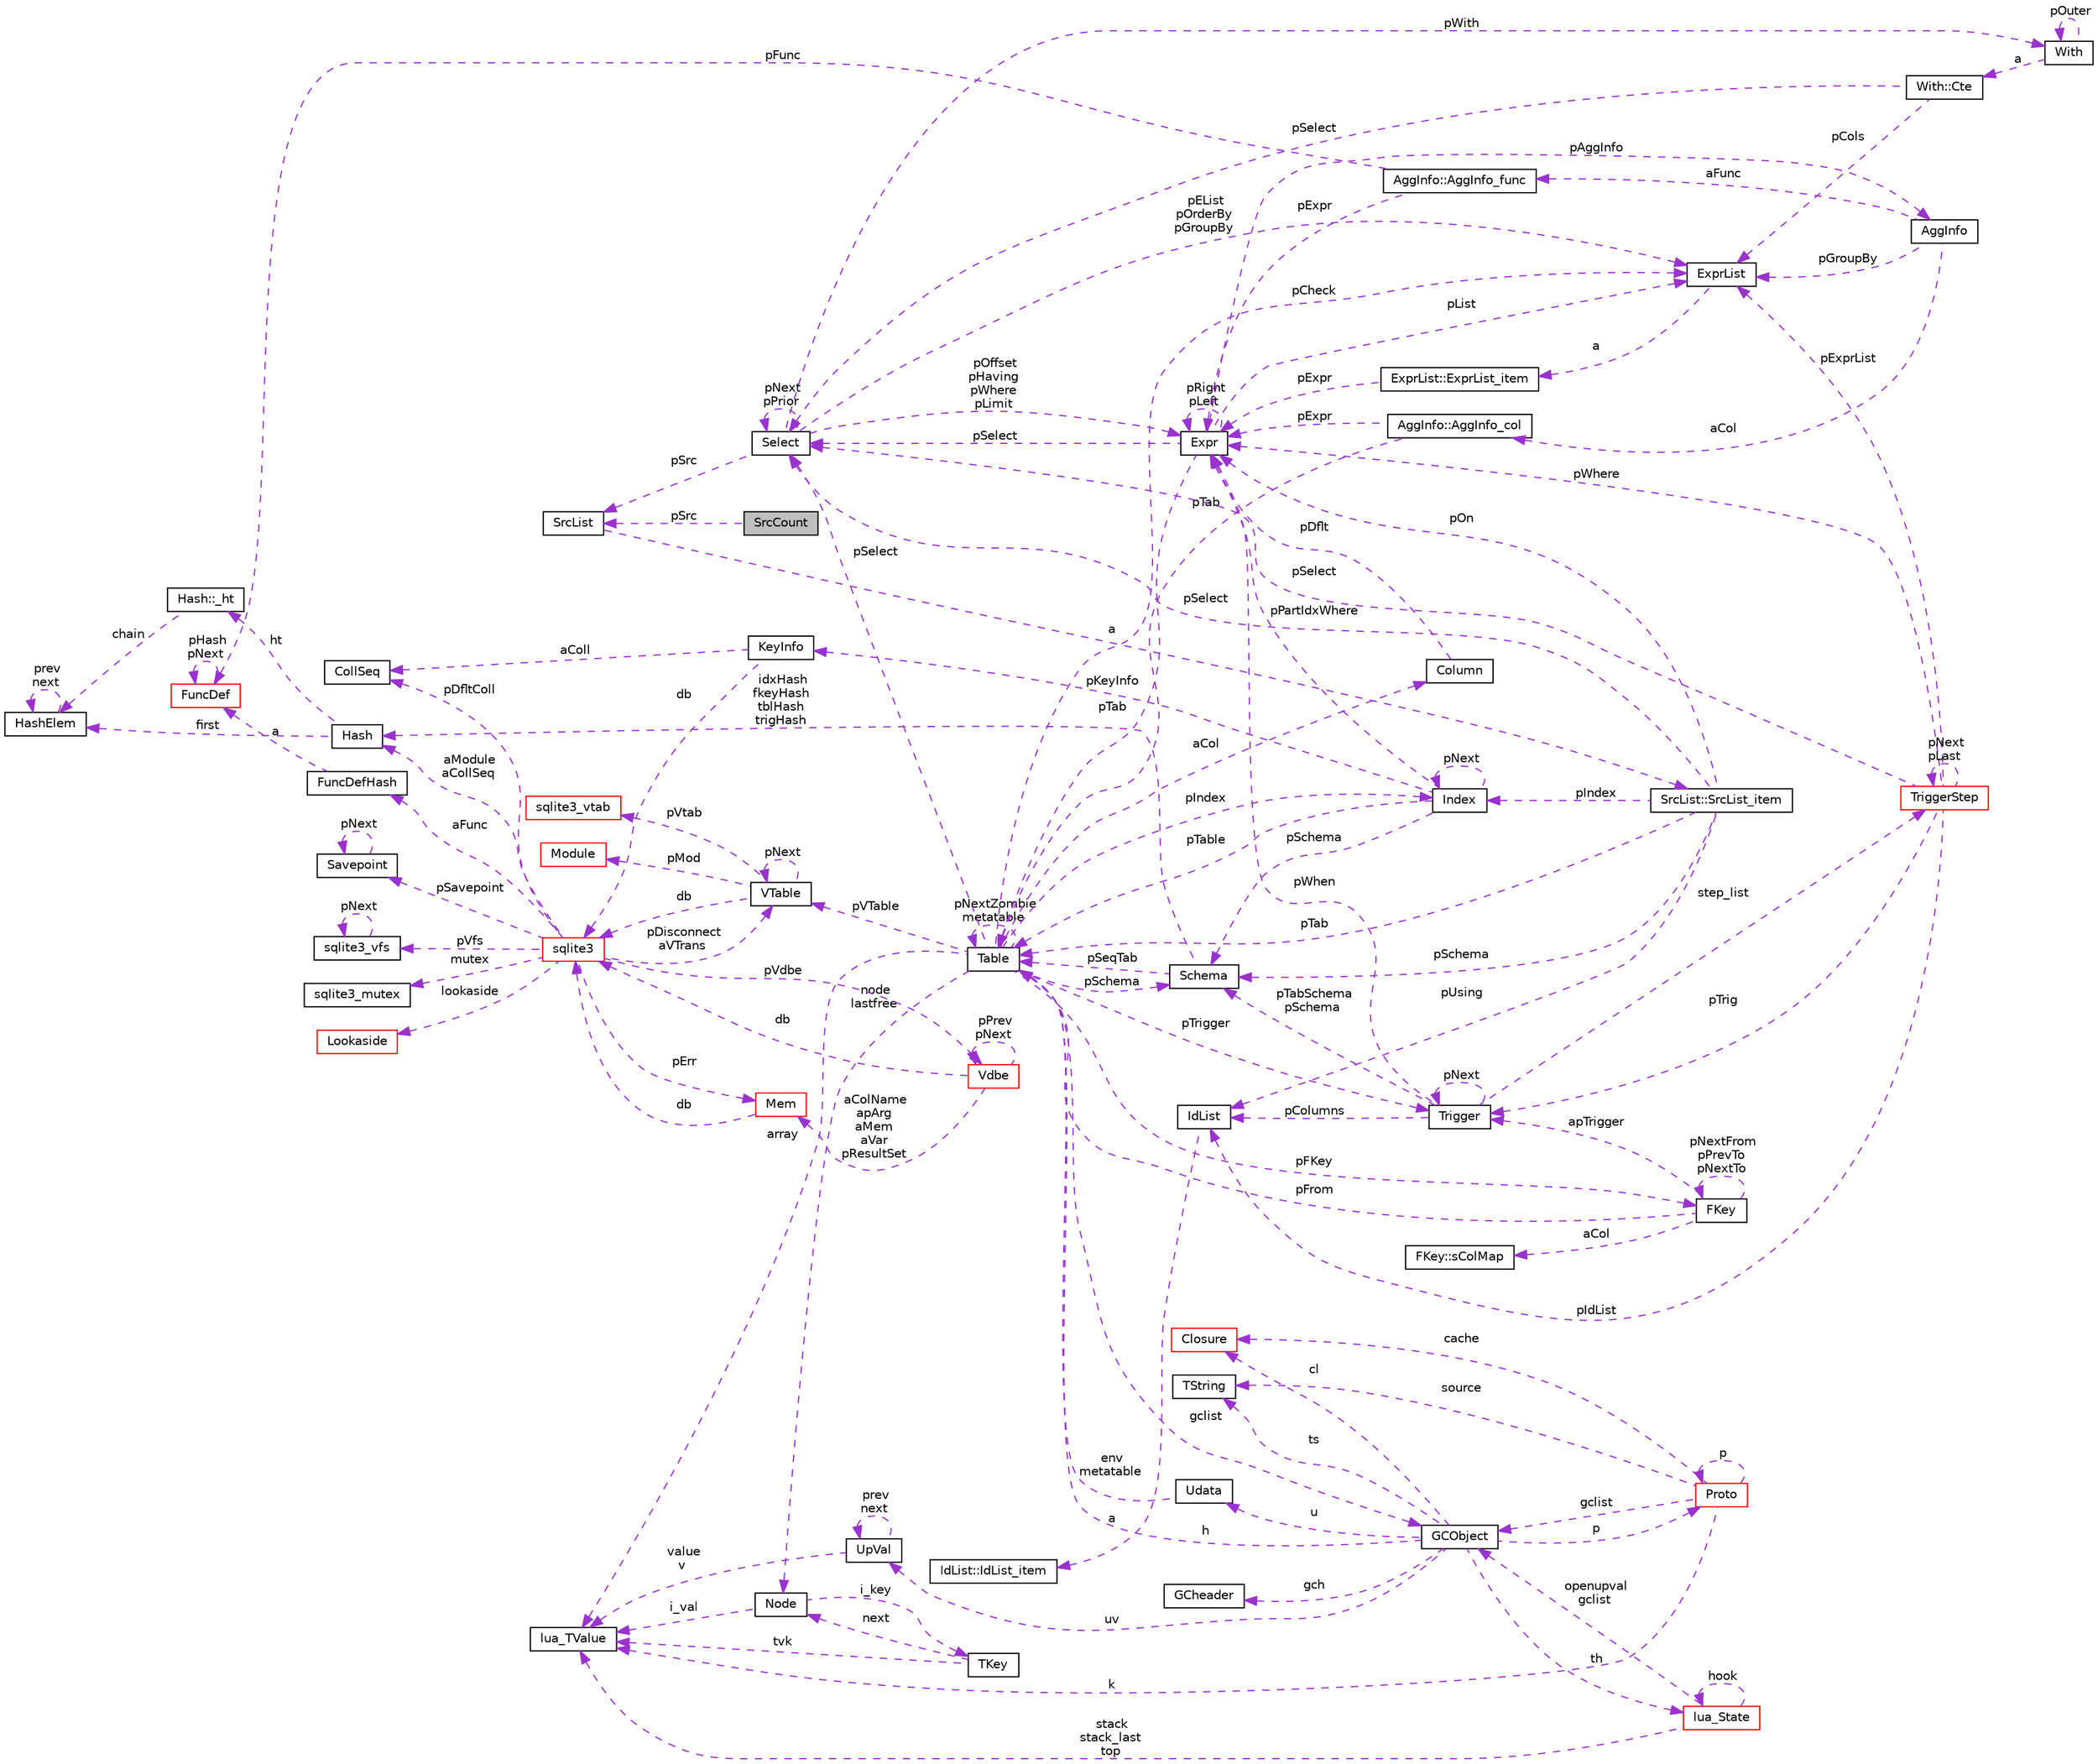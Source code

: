 digraph "SrcCount"
{
  edge [fontname="Helvetica",fontsize="10",labelfontname="Helvetica",labelfontsize="10"];
  node [fontname="Helvetica",fontsize="10",shape=record];
  rankdir="LR";
  Node1 [label="SrcCount",height=0.2,width=0.4,color="black", fillcolor="grey75", style="filled", fontcolor="black"];
  Node2 -> Node1 [dir="back",color="darkorchid3",fontsize="10",style="dashed",label=" pSrc" ,fontname="Helvetica"];
  Node2 [label="SrcList",height=0.2,width=0.4,color="black", fillcolor="white", style="filled",URL="$struct_src_list.html"];
  Node3 -> Node2 [dir="back",color="darkorchid3",fontsize="10",style="dashed",label=" a" ,fontname="Helvetica"];
  Node3 [label="SrcList::SrcList_item",height=0.2,width=0.4,color="black", fillcolor="white", style="filled",URL="$struct_src_list_1_1_src_list__item.html"];
  Node4 -> Node3 [dir="back",color="darkorchid3",fontsize="10",style="dashed",label=" pSchema" ,fontname="Helvetica"];
  Node4 [label="Schema",height=0.2,width=0.4,color="black", fillcolor="white", style="filled",URL="$struct_schema.html"];
  Node5 -> Node4 [dir="back",color="darkorchid3",fontsize="10",style="dashed",label=" pSeqTab" ,fontname="Helvetica"];
  Node5 [label="Table",height=0.2,width=0.4,color="black", fillcolor="white", style="filled",URL="$struct_table.html"];
  Node6 -> Node5 [dir="back",color="darkorchid3",fontsize="10",style="dashed",label=" node\nlastfree" ,fontname="Helvetica"];
  Node6 [label="Node",height=0.2,width=0.4,color="black", fillcolor="white", style="filled",URL="$struct_node.html"];
  Node7 -> Node6 [dir="back",color="darkorchid3",fontsize="10",style="dashed",label=" i_val" ,fontname="Helvetica"];
  Node7 [label="lua_TValue",height=0.2,width=0.4,color="black", fillcolor="white", style="filled",URL="$structlua___t_value.html"];
  Node8 -> Node6 [dir="back",color="darkorchid3",fontsize="10",style="dashed",label=" i_key" ,fontname="Helvetica"];
  Node8 [label="TKey",height=0.2,width=0.4,color="black", fillcolor="white", style="filled",URL="$union_t_key.html"];
  Node6 -> Node8 [dir="back",color="darkorchid3",fontsize="10",style="dashed",label=" next" ,fontname="Helvetica"];
  Node7 -> Node8 [dir="back",color="darkorchid3",fontsize="10",style="dashed",label=" tvk" ,fontname="Helvetica"];
  Node4 -> Node5 [dir="back",color="darkorchid3",fontsize="10",style="dashed",label=" pSchema" ,fontname="Helvetica"];
  Node7 -> Node5 [dir="back",color="darkorchid3",fontsize="10",style="dashed",label=" array" ,fontname="Helvetica"];
  Node9 -> Node5 [dir="back",color="darkorchid3",fontsize="10",style="dashed",label=" aCol" ,fontname="Helvetica"];
  Node9 [label="Column",height=0.2,width=0.4,color="black", fillcolor="white", style="filled",URL="$struct_column.html"];
  Node10 -> Node9 [dir="back",color="darkorchid3",fontsize="10",style="dashed",label=" pDflt" ,fontname="Helvetica"];
  Node10 [label="Expr",height=0.2,width=0.4,color="black", fillcolor="white", style="filled",URL="$struct_expr.html"];
  Node11 -> Node10 [dir="back",color="darkorchid3",fontsize="10",style="dashed",label=" pAggInfo" ,fontname="Helvetica"];
  Node11 [label="AggInfo",height=0.2,width=0.4,color="black", fillcolor="white", style="filled",URL="$struct_agg_info.html"];
  Node12 -> Node11 [dir="back",color="darkorchid3",fontsize="10",style="dashed",label=" aCol" ,fontname="Helvetica"];
  Node12 [label="AggInfo::AggInfo_col",height=0.2,width=0.4,color="black", fillcolor="white", style="filled",URL="$struct_agg_info_1_1_agg_info__col.html"];
  Node10 -> Node12 [dir="back",color="darkorchid3",fontsize="10",style="dashed",label=" pExpr" ,fontname="Helvetica"];
  Node5 -> Node12 [dir="back",color="darkorchid3",fontsize="10",style="dashed",label=" pTab" ,fontname="Helvetica"];
  Node13 -> Node11 [dir="back",color="darkorchid3",fontsize="10",style="dashed",label=" aFunc" ,fontname="Helvetica"];
  Node13 [label="AggInfo::AggInfo_func",height=0.2,width=0.4,color="black", fillcolor="white", style="filled",URL="$struct_agg_info_1_1_agg_info__func.html"];
  Node10 -> Node13 [dir="back",color="darkorchid3",fontsize="10",style="dashed",label=" pExpr" ,fontname="Helvetica"];
  Node14 -> Node13 [dir="back",color="darkorchid3",fontsize="10",style="dashed",label=" pFunc" ,fontname="Helvetica"];
  Node14 [label="FuncDef",height=0.2,width=0.4,color="red", fillcolor="white", style="filled",URL="$struct_func_def.html"];
  Node14 -> Node14 [dir="back",color="darkorchid3",fontsize="10",style="dashed",label=" pHash\npNext" ,fontname="Helvetica"];
  Node15 -> Node11 [dir="back",color="darkorchid3",fontsize="10",style="dashed",label=" pGroupBy" ,fontname="Helvetica"];
  Node15 [label="ExprList",height=0.2,width=0.4,color="black", fillcolor="white", style="filled",URL="$struct_expr_list.html"];
  Node16 -> Node15 [dir="back",color="darkorchid3",fontsize="10",style="dashed",label=" a" ,fontname="Helvetica"];
  Node16 [label="ExprList::ExprList_item",height=0.2,width=0.4,color="black", fillcolor="white", style="filled",URL="$struct_expr_list_1_1_expr_list__item.html"];
  Node10 -> Node16 [dir="back",color="darkorchid3",fontsize="10",style="dashed",label=" pExpr" ,fontname="Helvetica"];
  Node10 -> Node10 [dir="back",color="darkorchid3",fontsize="10",style="dashed",label=" pRight\npLeft" ,fontname="Helvetica"];
  Node5 -> Node10 [dir="back",color="darkorchid3",fontsize="10",style="dashed",label=" pTab" ,fontname="Helvetica"];
  Node17 -> Node10 [dir="back",color="darkorchid3",fontsize="10",style="dashed",label=" pSelect" ,fontname="Helvetica"];
  Node17 [label="Select",height=0.2,width=0.4,color="black", fillcolor="white", style="filled",URL="$struct_select.html"];
  Node10 -> Node17 [dir="back",color="darkorchid3",fontsize="10",style="dashed",label=" pOffset\npHaving\npWhere\npLimit" ,fontname="Helvetica"];
  Node18 -> Node17 [dir="back",color="darkorchid3",fontsize="10",style="dashed",label=" pWith" ,fontname="Helvetica"];
  Node18 [label="With",height=0.2,width=0.4,color="black", fillcolor="white", style="filled",URL="$struct_with.html"];
  Node19 -> Node18 [dir="back",color="darkorchid3",fontsize="10",style="dashed",label=" a" ,fontname="Helvetica"];
  Node19 [label="With::Cte",height=0.2,width=0.4,color="black", fillcolor="white", style="filled",URL="$struct_with_1_1_cte.html"];
  Node17 -> Node19 [dir="back",color="darkorchid3",fontsize="10",style="dashed",label=" pSelect" ,fontname="Helvetica"];
  Node15 -> Node19 [dir="back",color="darkorchid3",fontsize="10",style="dashed",label=" pCols" ,fontname="Helvetica"];
  Node18 -> Node18 [dir="back",color="darkorchid3",fontsize="10",style="dashed",label=" pOuter" ,fontname="Helvetica"];
  Node17 -> Node17 [dir="back",color="darkorchid3",fontsize="10",style="dashed",label=" pNext\npPrior" ,fontname="Helvetica"];
  Node2 -> Node17 [dir="back",color="darkorchid3",fontsize="10",style="dashed",label=" pSrc" ,fontname="Helvetica"];
  Node15 -> Node17 [dir="back",color="darkorchid3",fontsize="10",style="dashed",label=" pEList\npOrderBy\npGroupBy" ,fontname="Helvetica"];
  Node15 -> Node10 [dir="back",color="darkorchid3",fontsize="10",style="dashed",label=" pList" ,fontname="Helvetica"];
  Node20 -> Node5 [dir="back",color="darkorchid3",fontsize="10",style="dashed",label=" pFKey" ,fontname="Helvetica"];
  Node20 [label="FKey",height=0.2,width=0.4,color="black", fillcolor="white", style="filled",URL="$struct_f_key.html"];
  Node21 -> Node20 [dir="back",color="darkorchid3",fontsize="10",style="dashed",label=" aCol" ,fontname="Helvetica"];
  Node21 [label="FKey::sColMap",height=0.2,width=0.4,color="black", fillcolor="white", style="filled",URL="$struct_f_key_1_1s_col_map.html"];
  Node20 -> Node20 [dir="back",color="darkorchid3",fontsize="10",style="dashed",label=" pNextFrom\npPrevTo\npNextTo" ,fontname="Helvetica"];
  Node5 -> Node20 [dir="back",color="darkorchid3",fontsize="10",style="dashed",label=" pFrom" ,fontname="Helvetica"];
  Node22 -> Node20 [dir="back",color="darkorchid3",fontsize="10",style="dashed",label=" apTrigger" ,fontname="Helvetica"];
  Node22 [label="Trigger",height=0.2,width=0.4,color="black", fillcolor="white", style="filled",URL="$struct_trigger.html"];
  Node23 -> Node22 [dir="back",color="darkorchid3",fontsize="10",style="dashed",label=" step_list" ,fontname="Helvetica"];
  Node23 [label="TriggerStep",height=0.2,width=0.4,color="red", fillcolor="white", style="filled",URL="$struct_trigger_step.html"];
  Node23 -> Node23 [dir="back",color="darkorchid3",fontsize="10",style="dashed",label=" pNext\npLast" ,fontname="Helvetica"];
  Node10 -> Node23 [dir="back",color="darkorchid3",fontsize="10",style="dashed",label=" pWhere" ,fontname="Helvetica"];
  Node24 -> Node23 [dir="back",color="darkorchid3",fontsize="10",style="dashed",label=" pIdList" ,fontname="Helvetica"];
  Node24 [label="IdList",height=0.2,width=0.4,color="black", fillcolor="white", style="filled",URL="$struct_id_list.html"];
  Node25 -> Node24 [dir="back",color="darkorchid3",fontsize="10",style="dashed",label=" a" ,fontname="Helvetica"];
  Node25 [label="IdList::IdList_item",height=0.2,width=0.4,color="black", fillcolor="white", style="filled",URL="$struct_id_list_1_1_id_list__item.html"];
  Node17 -> Node23 [dir="back",color="darkorchid3",fontsize="10",style="dashed",label=" pSelect" ,fontname="Helvetica"];
  Node22 -> Node23 [dir="back",color="darkorchid3",fontsize="10",style="dashed",label=" pTrig" ,fontname="Helvetica"];
  Node15 -> Node23 [dir="back",color="darkorchid3",fontsize="10",style="dashed",label=" pExprList" ,fontname="Helvetica"];
  Node4 -> Node22 [dir="back",color="darkorchid3",fontsize="10",style="dashed",label=" pTabSchema\npSchema" ,fontname="Helvetica"];
  Node10 -> Node22 [dir="back",color="darkorchid3",fontsize="10",style="dashed",label=" pWhen" ,fontname="Helvetica"];
  Node24 -> Node22 [dir="back",color="darkorchid3",fontsize="10",style="dashed",label=" pColumns" ,fontname="Helvetica"];
  Node22 -> Node22 [dir="back",color="darkorchid3",fontsize="10",style="dashed",label=" pNext" ,fontname="Helvetica"];
  Node26 -> Node5 [dir="back",color="darkorchid3",fontsize="10",style="dashed",label=" pVTable" ,fontname="Helvetica"];
  Node26 [label="VTable",height=0.2,width=0.4,color="black", fillcolor="white", style="filled",URL="$struct_v_table.html"];
  Node27 -> Node26 [dir="back",color="darkorchid3",fontsize="10",style="dashed",label=" db" ,fontname="Helvetica"];
  Node27 [label="sqlite3",height=0.2,width=0.4,color="red", fillcolor="white", style="filled",URL="$structsqlite3.html"];
  Node28 -> Node27 [dir="back",color="darkorchid3",fontsize="10",style="dashed",label=" pErr" ,fontname="Helvetica"];
  Node28 [label="Mem",height=0.2,width=0.4,color="red", fillcolor="white", style="filled",URL="$struct_mem.html"];
  Node27 -> Node28 [dir="back",color="darkorchid3",fontsize="10",style="dashed",label=" db" ,fontname="Helvetica"];
  Node29 -> Node27 [dir="back",color="darkorchid3",fontsize="10",style="dashed",label=" pVdbe" ,fontname="Helvetica"];
  Node29 [label="Vdbe",height=0.2,width=0.4,color="red", fillcolor="white", style="filled",URL="$struct_vdbe.html"];
  Node29 -> Node29 [dir="back",color="darkorchid3",fontsize="10",style="dashed",label=" pPrev\npNext" ,fontname="Helvetica"];
  Node28 -> Node29 [dir="back",color="darkorchid3",fontsize="10",style="dashed",label=" aColName\napArg\naMem\naVar\npResultSet" ,fontname="Helvetica"];
  Node27 -> Node29 [dir="back",color="darkorchid3",fontsize="10",style="dashed",label=" db" ,fontname="Helvetica"];
  Node30 -> Node27 [dir="back",color="darkorchid3",fontsize="10",style="dashed",label=" pSavepoint" ,fontname="Helvetica"];
  Node30 [label="Savepoint",height=0.2,width=0.4,color="black", fillcolor="white", style="filled",URL="$struct_savepoint.html"];
  Node30 -> Node30 [dir="back",color="darkorchid3",fontsize="10",style="dashed",label=" pNext" ,fontname="Helvetica"];
  Node31 -> Node27 [dir="back",color="darkorchid3",fontsize="10",style="dashed",label=" aFunc" ,fontname="Helvetica"];
  Node31 [label="FuncDefHash",height=0.2,width=0.4,color="black", fillcolor="white", style="filled",URL="$struct_func_def_hash.html"];
  Node14 -> Node31 [dir="back",color="darkorchid3",fontsize="10",style="dashed",label=" a" ,fontname="Helvetica"];
  Node32 -> Node27 [dir="back",color="darkorchid3",fontsize="10",style="dashed",label=" lookaside" ,fontname="Helvetica"];
  Node32 [label="Lookaside",height=0.2,width=0.4,color="red", fillcolor="white", style="filled",URL="$struct_lookaside.html"];
  Node33 -> Node27 [dir="back",color="darkorchid3",fontsize="10",style="dashed",label=" mutex" ,fontname="Helvetica"];
  Node33 [label="sqlite3_mutex",height=0.2,width=0.4,color="black", fillcolor="white", style="filled",URL="$structsqlite3__mutex.html"];
  Node34 -> Node27 [dir="back",color="darkorchid3",fontsize="10",style="dashed",label=" pVfs" ,fontname="Helvetica"];
  Node34 [label="sqlite3_vfs",height=0.2,width=0.4,color="black", fillcolor="white", style="filled",URL="$structsqlite3__vfs.html"];
  Node34 -> Node34 [dir="back",color="darkorchid3",fontsize="10",style="dashed",label=" pNext" ,fontname="Helvetica"];
  Node35 -> Node27 [dir="back",color="darkorchid3",fontsize="10",style="dashed",label=" pDfltColl" ,fontname="Helvetica"];
  Node35 [label="CollSeq",height=0.2,width=0.4,color="black", fillcolor="white", style="filled",URL="$struct_coll_seq.html"];
  Node26 -> Node27 [dir="back",color="darkorchid3",fontsize="10",style="dashed",label=" pDisconnect\naVTrans" ,fontname="Helvetica"];
  Node36 -> Node27 [dir="back",color="darkorchid3",fontsize="10",style="dashed",label=" aModule\naCollSeq" ,fontname="Helvetica"];
  Node36 [label="Hash",height=0.2,width=0.4,color="black", fillcolor="white", style="filled",URL="$struct_hash.html"];
  Node37 -> Node36 [dir="back",color="darkorchid3",fontsize="10",style="dashed",label=" ht" ,fontname="Helvetica"];
  Node37 [label="Hash::_ht",height=0.2,width=0.4,color="black", fillcolor="white", style="filled",URL="$struct_hash_1_1__ht.html"];
  Node38 -> Node37 [dir="back",color="darkorchid3",fontsize="10",style="dashed",label=" chain" ,fontname="Helvetica"];
  Node38 [label="HashElem",height=0.2,width=0.4,color="black", fillcolor="white", style="filled",URL="$struct_hash_elem.html"];
  Node38 -> Node38 [dir="back",color="darkorchid3",fontsize="10",style="dashed",label=" prev\nnext" ,fontname="Helvetica"];
  Node38 -> Node36 [dir="back",color="darkorchid3",fontsize="10",style="dashed",label=" first" ,fontname="Helvetica"];
  Node26 -> Node26 [dir="back",color="darkorchid3",fontsize="10",style="dashed",label=" pNext" ,fontname="Helvetica"];
  Node39 -> Node26 [dir="back",color="darkorchid3",fontsize="10",style="dashed",label=" pMod" ,fontname="Helvetica"];
  Node39 [label="Module",height=0.2,width=0.4,color="red", fillcolor="white", style="filled",URL="$struct_module.html"];
  Node40 -> Node26 [dir="back",color="darkorchid3",fontsize="10",style="dashed",label=" pVtab" ,fontname="Helvetica"];
  Node40 [label="sqlite3_vtab",height=0.2,width=0.4,color="red", fillcolor="white", style="filled",URL="$structsqlite3__vtab.html"];
  Node5 -> Node5 [dir="back",color="darkorchid3",fontsize="10",style="dashed",label=" pNextZombie\nmetatable" ,fontname="Helvetica"];
  Node22 -> Node5 [dir="back",color="darkorchid3",fontsize="10",style="dashed",label=" pTrigger" ,fontname="Helvetica"];
  Node17 -> Node5 [dir="back",color="darkorchid3",fontsize="10",style="dashed",label=" pSelect" ,fontname="Helvetica"];
  Node41 -> Node5 [dir="back",color="darkorchid3",fontsize="10",style="dashed",label=" gclist" ,fontname="Helvetica"];
  Node41 [label="GCObject",height=0.2,width=0.4,color="black", fillcolor="white", style="filled",URL="$union_g_c_object.html"];
  Node42 -> Node41 [dir="back",color="darkorchid3",fontsize="10",style="dashed",label=" uv" ,fontname="Helvetica"];
  Node42 [label="UpVal",height=0.2,width=0.4,color="black", fillcolor="white", style="filled",URL="$struct_up_val.html"];
  Node42 -> Node42 [dir="back",color="darkorchid3",fontsize="10",style="dashed",label=" prev\nnext" ,fontname="Helvetica"];
  Node7 -> Node42 [dir="back",color="darkorchid3",fontsize="10",style="dashed",label=" value\nv" ,fontname="Helvetica"];
  Node43 -> Node41 [dir="back",color="darkorchid3",fontsize="10",style="dashed",label=" p" ,fontname="Helvetica"];
  Node43 [label="Proto",height=0.2,width=0.4,color="red", fillcolor="white", style="filled",URL="$struct_proto.html"];
  Node7 -> Node43 [dir="back",color="darkorchid3",fontsize="10",style="dashed",label=" k" ,fontname="Helvetica"];
  Node43 -> Node43 [dir="back",color="darkorchid3",fontsize="10",style="dashed",label=" p" ,fontname="Helvetica"];
  Node44 -> Node43 [dir="back",color="darkorchid3",fontsize="10",style="dashed",label=" source" ,fontname="Helvetica"];
  Node44 [label="TString",height=0.2,width=0.4,color="black", fillcolor="white", style="filled",URL="$union_t_string.html"];
  Node45 -> Node43 [dir="back",color="darkorchid3",fontsize="10",style="dashed",label=" cache" ,fontname="Helvetica"];
  Node45 [label="Closure",height=0.2,width=0.4,color="red", fillcolor="white", style="filled",URL="$union_closure.html"];
  Node41 -> Node43 [dir="back",color="darkorchid3",fontsize="10",style="dashed",label=" gclist" ,fontname="Helvetica"];
  Node44 -> Node41 [dir="back",color="darkorchid3",fontsize="10",style="dashed",label=" ts" ,fontname="Helvetica"];
  Node45 -> Node41 [dir="back",color="darkorchid3",fontsize="10",style="dashed",label=" cl" ,fontname="Helvetica"];
  Node46 -> Node41 [dir="back",color="darkorchid3",fontsize="10",style="dashed",label=" gch" ,fontname="Helvetica"];
  Node46 [label="GCheader",height=0.2,width=0.4,color="black", fillcolor="white", style="filled",URL="$struct_g_cheader.html"];
  Node5 -> Node41 [dir="back",color="darkorchid3",fontsize="10",style="dashed",label=" h" ,fontname="Helvetica"];
  Node47 -> Node41 [dir="back",color="darkorchid3",fontsize="10",style="dashed",label=" u" ,fontname="Helvetica"];
  Node47 [label="Udata",height=0.2,width=0.4,color="black", fillcolor="white", style="filled",URL="$union_udata.html"];
  Node5 -> Node47 [dir="back",color="darkorchid3",fontsize="10",style="dashed",label=" env\nmetatable" ,fontname="Helvetica"];
  Node48 -> Node41 [dir="back",color="darkorchid3",fontsize="10",style="dashed",label=" th" ,fontname="Helvetica"];
  Node48 [label="lua_State",height=0.2,width=0.4,color="red", fillcolor="white", style="filled",URL="$structlua___state.html"];
  Node7 -> Node48 [dir="back",color="darkorchid3",fontsize="10",style="dashed",label=" stack\nstack_last\ntop" ,fontname="Helvetica"];
  Node41 -> Node48 [dir="back",color="darkorchid3",fontsize="10",style="dashed",label=" openupval\ngclist" ,fontname="Helvetica"];
  Node48 -> Node48 [dir="back",color="darkorchid3",fontsize="10",style="dashed",label=" hook" ,fontname="Helvetica"];
  Node15 -> Node5 [dir="back",color="darkorchid3",fontsize="10",style="dashed",label=" pCheck" ,fontname="Helvetica"];
  Node49 -> Node5 [dir="back",color="darkorchid3",fontsize="10",style="dashed",label=" pIndex" ,fontname="Helvetica"];
  Node49 [label="Index",height=0.2,width=0.4,color="black", fillcolor="white", style="filled",URL="$struct_index.html"];
  Node4 -> Node49 [dir="back",color="darkorchid3",fontsize="10",style="dashed",label=" pSchema" ,fontname="Helvetica"];
  Node10 -> Node49 [dir="back",color="darkorchid3",fontsize="10",style="dashed",label=" pPartIdxWhere" ,fontname="Helvetica"];
  Node5 -> Node49 [dir="back",color="darkorchid3",fontsize="10",style="dashed",label=" pTable" ,fontname="Helvetica"];
  Node50 -> Node49 [dir="back",color="darkorchid3",fontsize="10",style="dashed",label=" pKeyInfo" ,fontname="Helvetica"];
  Node50 [label="KeyInfo",height=0.2,width=0.4,color="black", fillcolor="white", style="filled",URL="$struct_key_info.html"];
  Node27 -> Node50 [dir="back",color="darkorchid3",fontsize="10",style="dashed",label=" db" ,fontname="Helvetica"];
  Node35 -> Node50 [dir="back",color="darkorchid3",fontsize="10",style="dashed",label=" aColl" ,fontname="Helvetica"];
  Node49 -> Node49 [dir="back",color="darkorchid3",fontsize="10",style="dashed",label=" pNext" ,fontname="Helvetica"];
  Node36 -> Node4 [dir="back",color="darkorchid3",fontsize="10",style="dashed",label=" idxHash\nfkeyHash\ntblHash\ntrigHash" ,fontname="Helvetica"];
  Node10 -> Node3 [dir="back",color="darkorchid3",fontsize="10",style="dashed",label=" pOn" ,fontname="Helvetica"];
  Node24 -> Node3 [dir="back",color="darkorchid3",fontsize="10",style="dashed",label=" pUsing" ,fontname="Helvetica"];
  Node5 -> Node3 [dir="back",color="darkorchid3",fontsize="10",style="dashed",label=" pTab" ,fontname="Helvetica"];
  Node17 -> Node3 [dir="back",color="darkorchid3",fontsize="10",style="dashed",label=" pSelect" ,fontname="Helvetica"];
  Node49 -> Node3 [dir="back",color="darkorchid3",fontsize="10",style="dashed",label=" pIndex" ,fontname="Helvetica"];
}

